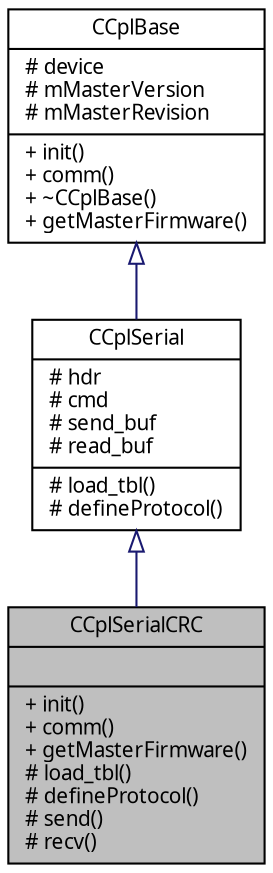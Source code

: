 digraph G
{
  edge [fontname="FreeSans.ttf",fontsize=10,labelfontname="FreeSans.ttf",labelfontsize=10];
  node [fontname="FreeSans.ttf",fontsize=10,shape=record];
  Node1 [label="{CCplSerialCRC\n||+ init()\l+ comm()\l+ getMasterFirmware()\l# load_tbl()\l# defineProtocol()\l# send()\l# recv()\l}",height=0.2,width=0.4,color="black", fillcolor="grey75", style="filled" fontcolor="black"];
  Node2 -> Node1 [dir=back,color="midnightblue",fontsize=10,style="solid",arrowtail="empty",fontname="FreeSans.ttf"];
  Node2 [label="{CCplSerial\n|# hdr\l# cmd\l# send_buf\l# read_buf\l|# load_tbl()\l# defineProtocol()\l}",height=0.2,width=0.4,color="black", fillcolor="white", style="filled",URL="$classCCplSerial.html",tooltip="Base class of two different serial protocols."];
  Node3 -> Node2 [dir=back,color="midnightblue",fontsize=10,style="solid",arrowtail="empty",fontname="FreeSans.ttf"];
  Node3 [label="{CCplBase\n|# device\l# mMasterVersion\l# mMasterRevision\l|+ init()\l+ comm()\l+ ~CCplBase()\l+ getMasterFirmware()\l}",height=0.2,width=0.4,color="black", fillcolor="white", style="filled",URL="$classCCplBase.html",tooltip="Abstract base class for protocol definiton."];
}
